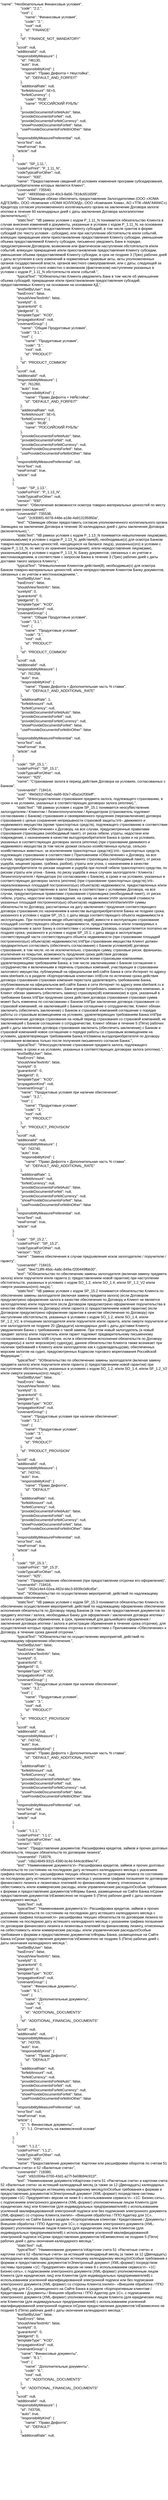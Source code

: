 <mxfile version="27.1.4">
  <diagram name="Страница — 1" id="WULPb32uHRo-QUS4CWuH">
    <mxGraphModel dx="1372" dy="743" grid="1" gridSize="10" guides="1" tooltips="1" connect="1" arrows="1" fold="1" page="1" pageScale="1" pageWidth="827" pageHeight="1169" math="0" shadow="0">
      <root>
        <mxCell id="0" />
        <mxCell id="1" parent="0" />
        <UserObject label="&quot;name&quot;: &quot;Необязательные Финансовые условия&quot;,&#xa;                    &quot;code&quot;: &quot;2.2.&quot;,&#xa;                    &quot;root&quot;: {&#xa;                        &quot;name&quot;: &quot;Финансовые условия&quot;,&#xa;                        &quot;code&quot;: &quot;2.&quot;,&#xa;                        &quot;root&quot;: null,&#xa;                        &quot;id&quot;: &quot;FINANCE&quot;&#xa;                    },&#xa;                    &quot;id&quot;: &quot;FINANCE_NOT_MANDATORY&quot;&#xa;                },&#xa;                &quot;scroll&quot;: null,&#xa;                &quot;additionalId&quot;: null,&#xa;                &quot;responsibilityMeasure&quot;: {&#xa;                    &quot;id&quot;: 746130,&#xa;                    &quot;auto&quot;: true,&#xa;                    &quot;responsibilityKind&quot;: {&#xa;                        &quot;name&quot;: &quot;Право Дефолта + Неустойка&quot;,&#xa;                        &quot;id&quot;: &quot;DEFAULT_AND_FORFEIT&quot;&#xa;                    },&#xa;                    &quot;additionalRate&quot;: null,&#xa;                    &quot;forfeitAmount&quot;: 5E+5,&#xa;                    &quot;forfeitCurrency&quot;: {&#xa;                        &quot;code&quot;: &quot;RUB&quot;,&#xa;                        &quot;name&quot;: &quot;РОССИЙСКИЙ РУБЛЬ&quot;&#xa;                    },&#xa;                    &quot;provideDocumentsForfeitAuto&quot;: false,&#xa;                    &quot;provideDocumentsForfeit&quot;: null,&#xa;                    &quot;provideDocumentsForfeitCurrency&quot;: null,&#xa;                    &quot;showProvideDocumentsForfeit&quot;: false,&#xa;                    &quot;useProvideDocumentsForfeitInOther&quot;: false&#xa;                },&#xa;                &quot;responsibilityMeasurePreferential&quot;: null,&#xa;                &quot;errorText&quot;: null,&#xa;                &quot;newFormat&quot;: true,&#xa;                &quot;article&quot;: null&#xa;            },&#xa;            {&#xa;                &quot;code&quot;: &quot;SP_1.11.&quot;,&#xa;                &quot;codeForPrint&quot;: &quot;P_1.11_N&quot;,&#xa;                &quot;codeTypicalForOther&quot;: null,&#xa;                &quot;version&quot;: &quot;930&quot;,&#xa;                &quot;name&quot;: &quot;Предоставление сведений об условиях изменения программ субсидирования, выгодоприобретателем которых является Клиент&quot;,&#xa;                &quot;covenantId&quot;: 735540,&#xa;                &quot;uuid&quot;: &quot;48930dab-cc24-40c3-8a56-7818c65165f9&quot;,&#xa;                &quot;text&quot;: &quot;\tЗаемщик обязан обеспечить предоставление Залогодателями (ООО «ХОМА АДГЕЗИВ», ООО «Компания «ХОМА КОЛЛОИД», ООО «Компания Хома», АО «ТПК «МАГАМАКС») Кредитору согласия уполномоченного коллегиального органа на заключение Договора залога/ипотеки в течение 60 календарных дней с даты заключения Договора залога/ипотеки (включительно).&quot;,&#xa;                &quot;staticText&quot;: &quot;\tВ рамках условия с кодом P_1.11_N понимается обязательство Клиента в случае внесения изменений в документы, указанные в условии с кодом P_1.11_N, на основании которых осуществляется предоставление Клиенту субсидий, в том числе грантов в форме субсидий (по тексту условия - субсидии), или при наступлении обстоятельств и/или событий, влекущих прекращение и/или приостановление предоставления Клиенту субсидии, уменьшение объема предоставляемой Клиенту субсидии, письменно уведомить Банк в порядке, предусмотренном Договором, возможном или фактическом наступлении обстоятельств и/или событий, влекущих прекращение и/или приостановление предоставления Клиенту субсидии, уменьшение объема предоставляемой Клиенту субсидии, в срок не позднее 3 (Трех) рабочих дней с даты вступления в силу изменений в нормативные правовые акты, акты уполномоченных органов государственной власти, органов местного самоуправления, или с даты, следующей за датой, когда Клиенту стало известно о возможном (фактическом) наступлении указанных в условии с кодом P_1.11_N обстоятельств и/или событий.&quot;,&#xa;                &quot;typicalText&quot;: &quot;\tОбязательство Клиента уведомлять Банк в том числе об уменьшении объема субсидий, прекращении и/или приостановлении предоставления субсидий, предоставляемых Клиенту на основании на основании КД.&quot;,&#xa;                &quot;textSetByUser&quot;: true,&#xa;                &quot;hasErrors&quot;: false,&#xa;                &quot;shouldViewTextInfo&quot;: false,&#xa;                &quot;suretyId&quot;: 0,&#xa;                &quot;guarantorId&quot;: 0,&#xa;                &quot;pledgerId&quot;: 0,&#xa;                &quot;templateType&quot;: &quot;KOD&quot;,&#xa;                &quot;propagationKind&quot;: null,&#xa;                &quot;covenantGroup&quot;: {&#xa;                    &quot;name&quot;: &quot;Общие Продуктовые условия&quot;,&#xa;                    &quot;code&quot;: &quot;3.1.&quot;,&#xa;                    &quot;root&quot;: {&#xa;                        &quot;name&quot;: &quot;Продуктовые условия&quot;,&#xa;                        &quot;code&quot;: &quot;3.&quot;,&#xa;                        &quot;root&quot;: null,&#xa;                        &quot;id&quot;: &quot;PRODUCT&quot;&#xa;                    },&#xa;                    &quot;id&quot;: &quot;PRODUCT_COMMON&quot;&#xa;                },&#xa;                &quot;scroll&quot;: null,&#xa;                &quot;additionalId&quot;: null,&#xa;                &quot;responsibilityMeasure&quot;: {&#xa;                    &quot;id&quot;: 761260,&#xa;                    &quot;auto&quot;: true,&#xa;                    &quot;responsibilityKind&quot;: {&#xa;                        &quot;name&quot;: &quot;Право Дефолта + НеÑстойка&quot;,&#xa;                        &quot;id&quot;: &quot;DEFAULT_AND_FORFEIT&quot;&#xa;                    },&#xa;                    &quot;additionalRate&quot;: null,&#xa;                    &quot;forfeitAmount&quot;: 5E+5,&#xa;                    &quot;forfeitCurrency&quot;: {&#xa;                        &quot;code&quot;: &quot;RUB&quot;,&#xa;                        &quot;name&quot;: &quot;РОССИЙСКИЙ РУБЛЬ&quot;&#xa;                    },&#xa;                    &quot;provideDocumentsForfeitAuto&quot;: false,&#xa;                    &quot;provideDocumentsForfeit&quot;: null,&#xa;                    &quot;provideDocumentsForfeitCurrency&quot;: null,&#xa;                    &quot;showProvideDocumentsForfeit&quot;: false,&#xa;                    &quot;useProvideDocumentsForfeitInOther&quot;: false&#xa;                },&#xa;                &quot;responsibilityMeasurePreferential&quot;: null,&#xa;                &quot;errorText&quot;: null,&#xa;                &quot;newFormat&quot;: true,&#xa;                &quot;article&quot;: null&#xa;            },&#xa;            {&#xa;                &quot;code&quot;: &quot;SP_1.13.&quot;,&#xa;                &quot;codeForPrint&quot;: &quot;P_1.13_N&quot;,&#xa;                &quot;codeTypicalForOther&quot;: null,&#xa;                &quot;version&quot;: &quot;930&quot;,&#xa;                &quot;name&quot;: &quot;Обеспечение возможности осмотра товарно-материальных ценностей по месту их хранения (нахождения)&quot;,&#xa;                &quot;covenantId&quot;: 735538,&#xa;                &quot;uuid&quot;: &quot;2c9306f1-6078-448e-a18e-4a913195950a&quot;,&#xa;                &quot;text&quot;: &quot;\tЗаемщик обязан предоставить согласие уполномоченного коллегиального органа Заемщика на заключение Договора в течение 30 календарных дней с даты заключения Договора (включительно).&quot;,&#xa;                &quot;staticText&quot;: &quot;\tВ рамках условия с кодом P_1.13_N понимается невыполнение лицом(ами), указанным(ыми) в условии с кодом P_1.13_N, действия(й), необходимые(х) для осмотра Банком товарно-материальных ценностей, находящихся на балансе лиц(а), указанных(ого) в условии с кодом P_1.13_N, по месту их хранения (нахождения), и/или нередоставление лицом(ами), указанным(ыми) в условии с кодом P_1.13_N, Банку документов, связанных с их учетом и местонахождением, в соответствии с запросом Банка в течение 3 (Трех) рабочих дней с даты доставки такого запроса Клиенту.&quot;,&#xa;                &quot;typicalText&quot;: &quot;\tНевыполнение Клиентом действия(й), необходимые(х) для осмотра Банком товарно-материальных ценностей, и/или непредоставление Клиентом Банку документов, связанных с их учетом и местонахождением.&quot;,&#xa;                &quot;textSetByUser&quot;: true,&#xa;                &quot;hasErrors&quot;: false,&#xa;                &quot;shouldViewTextInfo&quot;: false,&#xa;                &quot;suretyId&quot;: 0,&#xa;                &quot;guarantorId&quot;: 0,&#xa;                &quot;pledgerId&quot;: 0,&#xa;                &quot;templateType&quot;: &quot;KOD&quot;,&#xa;                &quot;propagationKind&quot;: null,&#xa;                &quot;covenantGroup&quot;: {&#xa;                    &quot;name&quot;: &quot;Общие Продуктовые условия&quot;,&#xa;                    &quot;code&quot;: &quot;3.1.&quot;,&#xa;                    &quot;root&quot;: {&#xa;                        &quot;name&quot;: &quot;Продуктовые условия&quot;,&#xa;                        &quot;code&quot;: &quot;3.&quot;,&#xa;                        &quot;root&quot;: null,&#xa;                        &quot;id&quot;: &quot;PRODUCT&quot;&#xa;                    },&#xa;                    &quot;id&quot;: &quot;PRODUCT_COMMON&quot;&#xa;                },&#xa;                &quot;scroll&quot;: null,&#xa;                &quot;additionalId&quot;: null,&#xa;                &quot;responsibilityMeasure&quot;: {&#xa;                    &quot;id&quot;: 761258,&#xa;                    &quot;auto&quot;: true,&#xa;                    &quot;responsibilityKind&quot;: {&#xa;                        &quot;name&quot;: &quot;Право Дефолта + Дополнительная часть % ставки&quot;,&#xa;                        &quot;id&quot;: &quot;DEFAULT_AND_ADDITIONAL_RATE&quot;&#xa;                    },&#xa;                    &quot;additionalRate&quot;: 1,&#xa;                    &quot;forfeitAmount&quot;: null,&#xa;                    &quot;forfeitCurrency&quot;: null,&#xa;                    &quot;provideDocumentsForfeitAuto&quot;: false,&#xa;                    &quot;provideDocumentsForfeit&quot;: null,&#xa;                    &quot;provideDocumentsForfeitCurrency&quot;: null,&#xa;                    &quot;showProvideDocumentsForfeit&quot;: false,&#xa;                    &quot;useProvideDocumentsForfeitInOther&quot;: false&#xa;                },&#xa;                &quot;responsibilityMeasurePreferential&quot;: null,&#xa;                &quot;errorText&quot;: null,&#xa;                &quot;newFormat&quot;: true,&#xa;                &quot;article&quot;: null&#xa;            },&#xa;            {&#xa;                &quot;code&quot;: &quot;SP_15.1.&quot;,&#xa;                &quot;codeForPrint&quot;: &quot;SP_15.1&quot;,&#xa;                &quot;codeTypicalForOther&quot;: null,&#xa;                &quot;version&quot;: &quot;925&quot;,&#xa;                &quot;name&quot;: &quot;Страхование залога в период действия Договора на условиях, согласованных с Банком&quot;,&#xa;                &quot;covenantId&quot;: 718414,&#xa;                &quot;uuid&quot;: &quot;4fe0d31f-05a0-4a95-92e7-d5a1e2f30eff&quot;,&#xa;                &quot;text&quot;: &quot;\tНеосуществление страхования предмета залога, подлежащего страхованию, в сроки и на условиях, указанных в соответствующих договорах залога (ипотеки).&quot;,&#xa;                &quot;staticText&quot;: &quot;\tВ рамках условия с кодом SP_15.1 понимается неосуÑествление залогодателем / Клиентом / Лизингополучателем / Арендатором (страхователь подлежит согласованию с Банком) страхования и своевременного продления (перезаключение) договора страхования с целью сохранения непрерывности страховой защиты:\n\t– движимого и недвижимого имущества (кроме транспортных средств), подлежащего страхованию в соответствии с Приложением «Обеспечение» к Договору, на все случаи, предусмотренные правилами страхования страховщика (необходимый пакет), от риска гибели, утраты, недостачи или повреждения, с назначением в качестве выгодоприобретателя Банка в сроки и на условиях, указанных в соответствующих договорах залога (ипотеки) (при страховании движимого и недвижимого имущества (в том числе урожая сельско-хозяйственных культур, сельско-хозяйственных животных; за исключением транспортных средств));\n\t– транспортных средств, подлежащих страхованию в соответствии с Приложением «Обеспечение» к Договору, на все случаи, предусмотренные правилами страхования страховщика (необходимый пакет), от риска ущерба, хищения (кражи, грабежа, разбоя), утраты или угона, с назначением в качестве выгодоприобретателя по рискам хищения и ущерба при полной гибели транспортного средства, по рискам утраты или угона - Банка, по риску ущерба в иных случаях залогодателя / Клиента / Лизингополучателя / Арендатора (по согласованию с Банком), в сроки и на условиях, указанных в соответствующих договорах залога (ипотеки) (при страховании транспортных средств);\n\t– нереализованных площадей построенного(ых) объекта(ов) недвижимости, предоставленных и/или планируемых к предоставлению в залог Банку в соответствии с условиями Договора, на все случаи, предусмотренные правилами страхования страховщика (необходимый пакет), от риска гибели, утраты, недостачи или повреждения, на сумму не менее:\n\t\t• залоговой стоимости указанных площадей построенного(ых) объекта(ов) недвижимости\n\t\tили\n\t\t• суммы обязательств по Договору, рассчитанных на дату заключения / продления соответствующего договора страхования,\nс назначением в качестве выгодоприобретателя Банка не позднее срока, указанного в условии с кодом SP_15.1, с даты ввода соответствующего объекта недвижимости в эксплуатацию. При поэтапном вводе объекта(ов) недвÐ¸жимости в эксплуатацию страхование площадей соответствующего объекта недвижимости, предоставленных и/или планируемых к предоставлению в залог Банку в соответствии с условиями Договора, осуществляется поэтапно не позднее срока, указанного в условии с кодом SP_15.1, с даты ввода в эксплуатацию соответствующей части соответствующего объекта недвижимости (при страховании площадей построенного(ых) объекта(ов) недвижимости).\n\tПри страховании имущества Клиент должен предварительно согласовать (обеспечить согласование) с Банком условия(ий) договора страхования, в том числе, но не исключительно, страховую сумму, страховые риски, франшизы, исключения из покрытия, возможность продления срока действия договора страхования.\n\tСтрахование может осуществляться всеми страховыми компаниями, удовлетворяющими требованиям Банка, в том числе заключившими с Банком соглашение о сотрудничестве и включенными в перечень страховых компаний, участвующих в страховании залогового имущества, публикуемый на официальном веб-сайте Банка в сети Интернет по адресу www.sberbank.ru в разделе «Корпоративным клиентам».\n\tЕсли по истечении срока действия договора страхования страховая компания перестала удовлетворять требованиям Банка, опубликованным на официальном веб-сайте Банка в сети Интернет по адресу www.sberbank.ru в разделе «Корпоративным клиентам», Банк вправе потребовать заменить страховую компанию, а Клиент обязан заменить (обеспечить замену) страховую(ой) компанию(ии) в срок, указанный в требовании Банка.\n\tПри продлении срока действия договора страхования страховая сумма может быть изменена по согласованию с Банком.\n\tПри заключении договора страхования со страховой компанией, не заключившей с Банком соглашение о сотрудничестве, Клиент обязан заключить (обеспечить заключение) с Банком и страховой компанией соглашение о порядке работы со страховым возмещением на условиях, удовлетворяющих требованиям Банка.\n\tПри перезаключении договора страхования на новый период страхования со страховой компанией, не заключившей с Банком соглашение о сотрудничестве, Клиент обязан в течение 5 (Пяти) рабочих дней с даты заключения договора страхования заключить (обеспечить заключение) с Банком и страховой компанией новое соглашение о порядке работы со страховым возмещением на условиях, удовлетворяющих требованиям Банка.\n\tЗамена выгодоприобретателя по договору страхования возможна только после получения письменного согласия Банка.&quot;,&#xa;                &quot;typicalText&quot;: &quot;\tНеосуществление страхования предмета залога, подлежащего страхованию, в сроки и на условиях, указанных в соответствующих договорах залога (ипотеки).&quot;,&#xa;                &quot;textSetByUser&quot;: false,&#xa;                &quot;hasErrors&quot;: false,&#xa;                &quot;shouldViewTextInfo&quot;: false,&#xa;                &quot;suretyId&quot;: 0,&#xa;                &quot;guarantorId&quot;: 0,&#xa;                &quot;pledgerId&quot;: 0,&#xa;                &quot;templateType&quot;: &quot;KOD&quot;,&#xa;                &quot;propagationKind&quot;: null,&#xa;                &quot;covenantGroup&quot;: {&#xa;                    &quot;name&quot;: &quot;Продуктовые условия при наличии обеспечения&quot;,&#xa;                    &quot;code&quot;: &quot;3.2.&quot;,&#xa;                    &quot;root&quot;: {&#xa;                        &quot;name&quot;: &quot;Продуктовые условия&quot;,&#xa;                        &quot;code&quot;: &quot;3.&quot;,&#xa;                        &quot;root&quot;: null,&#xa;                        &quot;id&quot;: &quot;PRODUCT&quot;&#xa;                    },&#xa;                    &quot;id&quot;: &quot;PRODUCT_PROVISION&quot;&#xa;                },&#xa;                &quot;scroll&quot;: null,&#xa;                &quot;additionalId&quot;: null,&#xa;                &quot;responsibilityMeasure&quot;: {&#xa;                    &quot;id&quot;: 743740,&#xa;                    &quot;auto&quot;: true,&#xa;                    &quot;responsibilityKind&quot;: {&#xa;                        &quot;name&quot;: &quot;Право Дефолта + Дополнительная часть % ставки&quot;,&#xa;                        &quot;id&quot;: &quot;DEFAULT_AND_ADDITIONAL_RATE&quot;&#xa;                    },&#xa;                    &quot;additionalRate&quot;: 1,&#xa;                    &quot;forfeitAmount&quot;: null,&#xa;                    &quot;forfeitCurrency&quot;: null,&#xa;                    &quot;provideDocumentsForfeitAuto&quot;: false,&#xa;                    &quot;provideDocumentsForfeit&quot;: null,&#xa;                    &quot;provideDocumentsForfeitCurrency&quot;: null,&#xa;                    &quot;showProvideDocumentsForfeit&quot;: false,&#xa;                    &quot;useProvideDocumentsForfeitInOther&quot;: false&#xa;                },&#xa;                &quot;responsibilityMeasurePreferential&quot;: null,&#xa;                &quot;errorText&quot;: null,&#xa;                &quot;newFormat&quot;: true,&#xa;                &quot;article&quot;: null&#xa;            },&#xa;            {&#xa;                &quot;code&quot;: &quot;SP_15.2.&quot;,&#xa;                &quot;codeForPrint&quot;: &quot;SP_15.2&quot;,&#xa;                &quot;codeTypicalForOther&quot;: null,&#xa;                &quot;version&quot;: &quot;915&quot;,&#xa;                &quot;name&quot;: &quot;Замена обеспечения в случае предъявления исков залогодателю / поручителю / гаранту&quot;,&#xa;                &quot;covenantId&quot;: 718415,&#xa;                &quot;uuid&quot;: &quot;9ee713f9-46dc-4a8c-849a-f200449fbb30&quot;,&#xa;                &quot;text&quot;: &quot;\tОбязательство по обеспечению замены залогодателя (включая замену предмета залога) и/или поручителя и/или гаранта (с предоставлением новой гарантии) при наступлении обстоятельств, указанных в условиях с кодом SO_1.2, и/или SO_1.4, и/или SF_1.2_V2 и/или смерти указанных(ого) лиц(а).&quot;,&#xa;                &quot;staticText&quot;: &quot;\tВ рамках условия с кодом SP_15.2 понимается обязательство Клиента по обеспечению замены залогодателя (включая замену предмета залога) (если Договором предусмотрено оформление залога в качестве обеспечения по Договору и Клиент не является залогодателем) и/или поручителя (если Договором предусмотрено оформление поручительства в качестве обеспечения по Договору) и/или гаранта (с предоставлением новой гарантии) (если Договором предусмотрено оформление гарантии в качестве обеспечения по Договору) при наступлении обстоятельств, указанных в условиях с кодом SO_1.2, и/или SO_1.4, и/или SF_1.2_V2, в отношении залогодателя и/или поручителя и/или гаранта, и/или смерти поручителя и/или залогодателя не позднее 20 (Двадцати) календарных дней с даты доставки Клиенту уведомления Банка с требованием о такой замене. При этом новый залогодатель (и новый предмет залога) и/или поручитель и/или гарант подлежит предварительному письменному согласованию с Банком.\n\tВ случае, если в обеспечение исполнения обязательств по Договору передано(ы) в залог морское(ие) судно(да), данное обязательство Клиента также возникает при наличии требований к Клиенту и/или залогодателю как к судовладельцу(ам), обеспеченных морским залогом на судно, предусмотренных Кодексом торгового мореплавания Российской Федерации.&quot;,&#xa;                &quot;typicalText&quot;: &quot;\tОбязательство по обеспечению замены залогодателя (включая замену предмета залога) и/или поручителя и/или гаранта (с предоставлением новой гарантии) при наступлении обстоятельств, указанных в условиях с кодом SO_1.2, и/или SO_1.4, и/или SF_1.2_V2 и/или смерти указанных(ого) лиц(а).&quot;,&#xa;                &quot;textSetByUser&quot;: false,&#xa;                &quot;hasErrors&quot;: false,&#xa;                &quot;shouldViewTextInfo&quot;: false,&#xa;                &quot;suretyId&quot;: 0,&#xa;                &quot;guarantorId&quot;: 0,&#xa;                &quot;pledgerId&quot;: 0,&#xa;                &quot;templateType&quot;: &quot;KOD&quot;,&#xa;                &quot;propagationKind&quot;: null,&#xa;                &quot;covenantGroup&quot;: {&#xa;                    &quot;name&quot;: &quot;Продуктовые условия при наличии обеспечения&quot;,&#xa;                    &quot;code&quot;: &quot;3.2.&quot;,&#xa;                    &quot;root&quot;: {&#xa;                        &quot;name&quot;: &quot;Продуктовые условия&quot;,&#xa;                        &quot;code&quot;: &quot;3.&quot;,&#xa;                        &quot;root&quot;: null,&#xa;                        &quot;id&quot;: &quot;PRODUCT&quot;&#xa;                    },&#xa;                    &quot;id&quot;: &quot;PRODUCT_PROVISION&quot;&#xa;                },&#xa;                &quot;scroll&quot;: null,&#xa;                &quot;additionalId&quot;: null,&#xa;                &quot;responsibilityMeasure&quot;: {&#xa;                    &quot;id&quot;: 743741,&#xa;                    &quot;auto&quot;: true,&#xa;                    &quot;responsibilityKind&quot;: {&#xa;                        &quot;name&quot;: &quot;Право Дефолта&quot;,&#xa;                        &quot;id&quot;: &quot;DEFAULT&quot;&#xa;                    },&#xa;                    &quot;additionalRate&quot;: null,&#xa;                    &quot;forfeitAmount&quot;: null,&#xa;                    &quot;forfeitCurrency&quot;: null,&#xa;                    &quot;provideDocumentsForfeitAuto&quot;: false,&#xa;                    &quot;provideDocumentsForfeit&quot;: null,&#xa;                    &quot;provideDocumentsForfeitCurrency&quot;: null,&#xa;                    &quot;showProvideDocumentsForfeit&quot;: false,&#xa;                    &quot;useProvideDocumentsForfeitInOther&quot;: false&#xa;                },&#xa;                &quot;responsibilityMeasurePreferential&quot;: null,&#xa;                &quot;errorText&quot;: null,&#xa;                &quot;newFormat&quot;: true,&#xa;                &quot;article&quot;: null&#xa;            },&#xa;            {&#xa;                &quot;code&quot;: &quot;SP_15.3.&quot;,&#xa;                &quot;codeForPrint&quot;: &quot;SP_15.3&quot;,&#xa;                &quot;codeTypicalForOther&quot;: null,&#xa;                &quot;version&quot;: &quot;925&quot;,&#xa;                &quot;name&quot;: &quot;Предоставление обеспечения (при предоставлении отсрочки его оформления)&quot;,&#xa;                &quot;covenantId&quot;: 718416,&#xa;                &quot;uuid&quot;: &quot;352e14e4-02ea-482d-bbc3-6939c0dfcd5e&quot;,&#xa;                &quot;text&quot;: &quot;\tОбязательство по осуществлению мероприятий, действий по надлежащему оформлению обеспечения.&quot;,&#xa;                &quot;staticText&quot;: &quot;\tВ рамках условия с кодом SP_15.3 понимается обязательство Клиента по обеспечению осуществления мероприятий, действий по надлежащему оформлению обеспечения исполнения обязательств по Договору перед Банком (в том числе предоставления документов по предмету ипотеки / залога, необходимых Банку для оформления / заключения договора ипотеки / залога и регистрации обременения, в срок, приемлемый для дальнейшего оформления / заключения договора ипотеки / залога и регистрации обременения в течение срока отсрочки), для осуществления которых предоставлена отсрочка в соответствии с Приложением «Обеспечение» к Договору, в течение срока данной отсрочки.&quot;,&#xa;                &quot;typicalText&quot;: &quot;\tОбязательство по осуществлению мероприятий, действий по надлежащему оформлению обеспечения.&quot;,&#xa;                &quot;textSetByUser&quot;: false,&#xa;                &quot;hasErrors&quot;: false,&#xa;                &quot;shouldViewTextInfo&quot;: false,&#xa;                &quot;suretyId&quot;: 0,&#xa;                &quot;guarantorId&quot;: 0,&#xa;                &quot;pledgerId&quot;: 0,&#xa;                &quot;templateType&quot;: &quot;KOD&quot;,&#xa;                &quot;propagationKind&quot;: null,&#xa;                &quot;covenantGroup&quot;: {&#xa;                    &quot;name&quot;: &quot;Продуктовые условия при наличии обеспечения&quot;,&#xa;                    &quot;code&quot;: &quot;3.2.&quot;,&#xa;                    &quot;root&quot;: {&#xa;                        &quot;name&quot;: &quot;Продуктовые условия&quot;,&#xa;                        &quot;code&quot;: &quot;3.&quot;,&#xa;                        &quot;root&quot;: null,&#xa;                        &quot;id&quot;: &quot;PRODUCT&quot;&#xa;                    },&#xa;                    &quot;id&quot;: &quot;PRODUCT_PROVISION&quot;&#xa;                },&#xa;                &quot;scroll&quot;: null,&#xa;                &quot;additionalId&quot;: null,&#xa;                &quot;responsibilityMeasure&quot;: {&#xa;                    &quot;id&quot;: 743742,&#xa;                    &quot;auto&quot;: true,&#xa;                    &quot;responsibilityKind&quot;: {&#xa;                        &quot;name&quot;: &quot;Право Дефолта + Дополнительная часть % ставки&quot;,&#xa;                        &quot;id&quot;: &quot;DEFAULT_AND_ADDITIONAL_RATE&quot;&#xa;                    },&#xa;                    &quot;additionalRate&quot;: 1,&#xa;                    &quot;forfeitAmount&quot;: null,&#xa;                    &quot;forfeitCurrency&quot;: null,&#xa;                    &quot;provideDocumentsForfeitAuto&quot;: false,&#xa;                    &quot;provideDocumentsForfeit&quot;: null,&#xa;                    &quot;provideDocumentsForfeitCurrency&quot;: null,&#xa;                    &quot;showProvideDocumentsForfeit&quot;: false,&#xa;                    &quot;useProvideDocumentsForfeitInOther&quot;: false&#xa;                },&#xa;                &quot;responsibilityMeasurePreferential&quot;: null,&#xa;                &quot;errorText&quot;: null,&#xa;                &quot;newFormat&quot;: true,&#xa;                &quot;article&quot;: null&#xa;            },&#xa;            {&#xa;                &quot;code&quot;: &quot;I.1.1.&quot;,&#xa;                &quot;codeForPrint&quot;: &quot;I.1.1&quot;,&#xa;                &quot;codeTypicalForOther&quot;: null,&#xa;                &quot;version&quot;: &quot;910&quot;,&#xa;                &quot;name&quot;: &quot;Предоставление документов: Расшифровка кредитов, займов и прочих долговых обязательств, текущих обязательств по договорам лизинга&quot;,&#xa;                &quot;covenantId&quot;: 718379,&#xa;                &quot;uuid&quot;: &quot;c8a14849-9315-4390-bc4d-544cdc89ee74&quot;,&#xa;                &quot;text&quot;: &quot;Наименование документа:\n– Расшифровка кредитов, займов и прочих долговых обязательств по состоянию на последнюю дату истекшего календарного месяца с указанием графика погашения;\n– расшифровка текущих обязательств по договорам лизинга по состоянию на последнюю дату истекшего календарного месяца с указанием графика погашения по договорам финансового лизинга и лизинговых платежей по финансовому лизингу, отнесенных на себестоимость и/или коммерческие расходы, и/или управленческие расходы\nОсобые требования к формам и предоставлению документов:\nФормы Банка, размещенные на Сайте Банка.\nСроки предоставления документов:\nЕжемесячно не позднее 5 (Пяти) рабочих дней с даты окончания календарного месяца.&quot;,&#xa;                &quot;staticText&quot;: null,&#xa;                &quot;typicalText&quot;: &quot;Наименование документа:\n– Расшифровка кредитов, займов и прочих долговых обязательств по состоянию на последнюю дату истекшего календарного месяца с указанием графика погашения;\n– расшифровка текущих обязательств по договорам лизинга по состоянию на последнюю дату истекшего календарного месяца с указанием графика погашения по договорам финансового лизинга и лизинговых платежей по финансовому лизингу, отнесенных на себестоимость и/или коммерческие расходы, и/или управленческие расходы\nОсобые требования к формам и предоставлению документов:\nФормы Банка, размещенные на Сайте Банка.\nСроки предоставления документов:\nЕжемесячно не позднее 5 (Пяти) рабочих дней с даты окончания календарного месяца.&quot;,&#xa;                &quot;textSetByUser&quot;: false,&#xa;                &quot;hasErrors&quot;: false,&#xa;                &quot;shouldViewTextInfo&quot;: false,&#xa;                &quot;suretyId&quot;: 0,&#xa;                &quot;guarantorId&quot;: 0,&#xa;                &quot;pledgerId&quot;: 0,&#xa;                &quot;templateType&quot;: &quot;KOD&quot;,&#xa;                &quot;propagationKind&quot;: null,&#xa;                &quot;covenantGroup&quot;: {&#xa;                    &quot;name&quot;: &quot;Финансовые документы&quot;,&#xa;                    &quot;code&quot;: &quot;6.1.&quot;,&#xa;                    &quot;root&quot;: {&#xa;                        &quot;name&quot;: &quot;Дополнительные документы&quot;,&#xa;                        &quot;code&quot;: &quot;6.&quot;,&#xa;                        &quot;root&quot;: null,&#xa;                        &quot;id&quot;: &quot;ADDITIONAL_DOCUMENTS&quot;&#xa;                    },&#xa;                    &quot;id&quot;: &quot;ADDITIONAL_FINANCIAL_DOCUMENTS&quot;&#xa;                },&#xa;                &quot;scroll&quot;: null,&#xa;                &quot;additionalId&quot;: null,&#xa;                &quot;responsibilityMeasure&quot;: {&#xa;                    &quot;id&quot;: 743705,&#xa;                    &quot;auto&quot;: true,&#xa;                    &quot;responsibilityKind&quot;: {&#xa;                        &quot;name&quot;: &quot;Право Дефолта&quot;,&#xa;                        &quot;id&quot;: &quot;DEFAULT&quot;&#xa;                    },&#xa;                    &quot;additionalRate&quot;: null,&#xa;                    &quot;forfeitAmount&quot;: null,&#xa;                    &quot;forfeitCurrency&quot;: null,&#xa;                    &quot;provideDocumentsForfeitAuto&quot;: false,&#xa;                    &quot;provideDocumentsForfeit&quot;: null,&#xa;                    &quot;provideDocumentsForfeitCurrency&quot;: null,&#xa;                    &quot;showProvideDocumentsForfeit&quot;: false,&#xa;                    &quot;useProvideDocumentsForfeitInOther&quot;: false&#xa;                },&#xa;                &quot;responsibilityMeasurePreferential&quot;: null,&#xa;                &quot;errorText&quot;: null,&#xa;                &quot;newFormat&quot;: true,&#xa;                &quot;article&quot;: {&#xa;                    &quot;1&quot;: &quot;I. Финансовые документы&quot;,&#xa;                    &quot;2&quot;: &quot;I.1. Отчетность на ежемесячной основе&quot;&#xa;                }&#xa;            },&#xa;            {&#xa;                &quot;code&quot;: &quot;I.1.2.&quot;,&#xa;                &quot;codeForPrint&quot;: &quot;I.1.2&quot;,&#xa;                &quot;codeTypicalForOther&quot;: null,&#xa;                &quot;version&quot;: &quot;935&quot;,&#xa;                &quot;name&quot;: &quot;Предоставление документов: Карточки или расшифровки оборотов по счетам 51 «Расчетные счета» и 52 «Валютные счета»&quot;,&#xa;                &quot;covenantId&quot;: 718380,&#xa;                &quot;uuid&quot;: &quot;e92c004a-0700-43d1-a27f-5e08b94c911f&quot;,&#xa;                &quot;text&quot;: &quot;Наименование документа:\nКарточки счета 51 «Расчетные счета» и карточки счета 52 «Валютные счета» за истекший календарный месяц (а также за 12 (Двенадцать) календарных месяцев, предшествующих истекшему календарному месяцу)\nОсобые требования к формам и предоставлению документов:\nЭлектронный документ (XML-формат) посредством системы программ «1С: Предприятие» версии не ниже 8 с использованием сервиса:\n– «1С: Бизнес-сеть», с подписанием электронного документа (XML-формат) уполномоченным лицом Клиента (для юридических лиц) или Клиентом (для индивидуальных предпринимателей) с использованием усиленной квалифицированной электронной подписи или без подписания электронного документа (XML-формат) со стороны Клиента,\nили\n– «Внешняя обработка / ППО Адаптер для 1С», размещенного на Сайте Банка в разделе «Корпоративным клиентам / Кредитование / Документы / Внешняя обработка / ППО Адаптер для 1С», с подписанием электронного документа (XML-формат) уполномоченным лицом Клиента (для юридических лиц) или Клиентом (для индивидуальных предпринимателей) с использованием усиленной квалифицированной электронной подписи.\nСроки предоставления документов:\nЕжемесячно не позднее 5 (Пяти) рабочих дней с даты окончания календарного месяца.&quot;,&#xa;                &quot;staticText&quot;: null,&#xa;                &quot;typicalText&quot;: &quot;Наименование документа:\nКарточки счета 51 «Расчетные счета» и карточки счета 52 «Валютные счета» за истекший календарный месяц (а также за 12 (Двенадцать) календарных месяцев, предшествующих истекшему календарному месяцу)\nОсобые требования к формам и предоставлению документов:\nЭлектронный документ (XML-формат) посредством системы программ «1С: Предприятие» версии не ниже 8 с использованием сервиса:\n– «1С: Бизнес-сеть», с подписанием электронного документа (XML-формат) уполномоченным лицом Клиента (для юридических лиц) или Клиентом (для индивидуальных предпринимателей) с использованием усиленной квалифицированной электронной подписи или без подписания электронного документа (XML-формат) со стороны Клиента,\nили\n– «Внешняя обработка / ППО АдаÐ¿тер для 1С», размещенного на Сайте Банка в разделе «Корпоративным клиентам / Кредитование / Документы / Внешняя обработка / ППО Адаптер для 1С», с подписанием электронного документа (XML-формат) уполномоченным лицом Клиента (для юридических лиц) или Клиентом (для индивидуальных предпринимателей) с использованием усиленной квалифицированной электронной подписи.\nСроки предоставления документов:\nЕжемесячно не позднее 5 (Пяти) рабочих дней с даты окончания календарного месяца.&quot;,&#xa;                &quot;textSetByUser&quot;: false,&#xa;                &quot;hasErrors&quot;: false,&#xa;                &quot;shouldViewTextInfo&quot;: false,&#xa;                &quot;suretyId&quot;: 0,&#xa;                &quot;guarantorId&quot;: 0,&#xa;                &quot;pledgerId&quot;: 0,&#xa;                &quot;templateType&quot;: &quot;KOD&quot;,&#xa;                &quot;propagationKind&quot;: null,&#xa;                &quot;covenantGroup&quot;: {&#xa;                    &quot;name&quot;: &quot;Финансовые документы&quot;,&#xa;                    &quot;code&quot;: &quot;6.1.&quot;,&#xa;                    &quot;root&quot;: {&#xa;                        &quot;name&quot;: &quot;Дополнительные документы&quot;,&#xa;                        &quot;code&quot;: &quot;6.&quot;,&#xa;                        &quot;root&quot;: null,&#xa;                        &quot;id&quot;: &quot;ADDITIONAL_DOCUMENTS&quot;&#xa;                    },&#xa;                    &quot;id&quot;: &quot;ADDITIONAL_FINANCIAL_DOCUMENTS&quot;&#xa;                },&#xa;                &quot;scroll&quot;: null,&#xa;                &quot;additionalId&quot;: null,&#xa;                &quot;responsibilityMeasure&quot;: {&#xa;                    &quot;id&quot;: 743706,&#xa;                    &quot;auto&quot;: true,&#xa;                    &quot;responsibilityKind&quot;: {&#xa;                        &quot;name&quot;: &quot;Право Дефолта&quot;,&#xa;                        &quot;id&quot;: &quot;DEFAULT&quot;&#xa;                    },&#xa;                    &quot;additionalRate&quot;: null," link="&quot;name&quot;: &quot;Необязательные Финансовые условия&quot;,&#xa;                    &quot;code&quot;: &quot;2.2.&quot;,&#xa;                    &quot;root&quot;: {&#xa;                        &quot;name&quot;: &quot;Финансовые условия&quot;,&#xa;                        &quot;code&quot;: &quot;2.&quot;,&#xa;                        &quot;root&quot;: null,&#xa;                        &quot;id&quot;: &quot;FINANCE&quot;&#xa;                    },&#xa;                    &quot;id&quot;: &quot;FINANCE_NOT_MANDATORY&quot;&#xa;                },&#xa;                &quot;scroll&quot;: null,&#xa;                &quot;additionalId&quot;: null,&#xa;                &quot;responsibilityMeasure&quot;: {&#xa;                    &quot;id&quot;: 746130,&#xa;                    &quot;auto&quot;: true,&#xa;                    &quot;responsibilityKind&quot;: {&#xa;                        &quot;name&quot;: &quot;Право Дефолта + Неустойка&quot;,&#xa;                        &quot;id&quot;: &quot;DEFAULT_AND_FORFEIT&quot;&#xa;                    },&#xa;                    &quot;additionalRate&quot;: null,&#xa;                    &quot;forfeitAmount&quot;: 5E+5,&#xa;                    &quot;forfeitCurrency&quot;: {&#xa;                        &quot;code&quot;: &quot;RUB&quot;,&#xa;                        &quot;name&quot;: &quot;РОССИЙСКИЙ РУБЛЬ&quot;&#xa;                    },&#xa;                    &quot;provideDocumentsForfeitAuto&quot;: false,&#xa;                    &quot;provideDocumentsForfeit&quot;: null,&#xa;                    &quot;provideDocumentsForfeitCurrency&quot;: null,&#xa;                    &quot;showProvideDocumentsForfeit&quot;: false,&#xa;                    &quot;useProvideDocumentsForfeitInOther&quot;: false&#xa;                },&#xa;                &quot;responsibilityMeasurePreferential&quot;: null,&#xa;                &quot;errorText&quot;: null,&#xa;                &quot;newFormat&quot;: true,&#xa;                &quot;article&quot;: null&#xa;            },&#xa;            {&#xa;                &quot;code&quot;: &quot;SP_1.11.&quot;,&#xa;                &quot;codeForPrint&quot;: &quot;P_1.11_N&quot;,&#xa;                &quot;codeTypicalForOther&quot;: null,&#xa;                &quot;version&quot;: &quot;930&quot;,&#xa;                &quot;name&quot;: &quot;Предоставление сведений об условиях изменения программ субсидирования, выгодоприобретателем которых является Клиент&quot;,&#xa;                &quot;covenantId&quot;: 735540,&#xa;                &quot;uuid&quot;: &quot;48930dab-cc24-40c3-8a56-7818c65165f9&quot;,&#xa;                &quot;text&quot;: &quot;\tЗаемщик обязан обеспечить предоставление Залогодателями (ООО «ХОМА АДГЕЗИВ», ООО «Компания «ХОМА КОЛЛОИД», ООО «Компания Хома», АО «ТПК «МАГАМАКС») Кредитору согласия уполномоченного коллегиального органа на заключение Договора залога/ипотеки в течение 60 календарных дней с даты заключения Договора залога/ипотеки (включительно).&quot;,&#xa;                &quot;staticText&quot;: &quot;\tВ рамках условия с кодом P_1.11_N понимается обязательство Клиента в случае внесения изменений в документы, указанные в условии с кодом P_1.11_N, на основании которых осуществляется предоставление Клиенту субсидий, в том числе грантов в форме субсидий (по тексту условия - субсидии), или при наступлении обстоятельств и/или событий, влекущих прекращение и/или приостановление предоставления Клиенту субсидии, уменьшение объема предоставляемой Клиенту субсидии, письменно уведомить Банк в порядке, предусмотренном Договором, возможном или фактическом наступлении обстоятельств и/или событий, влекущих прекращение и/или приостановление предоставления Клиенту субсидии, уменьшение объема предоставляемой Клиенту субсидии, в срок не позднее 3 (Трех) рабочих дней с даты вступления в силу изменений в нормативные правовые акты, акты уполномоченных органов государственной власти, органов местного самоуправления, или с даты, следующей за датой, когда Клиенту стало известно о возможном (фактическом) наступлении указанных в условии с кодом P_1.11_N обстоятельств и/или событий.&quot;,&#xa;                &quot;typicalText&quot;: &quot;\tОбязательство Клиента уведомлять Банк в том числе об уменьшении объема субсидий, прекращении и/или приостановлении предоставления субсидий, предоставляемых Клиенту на основании на основании КД.&quot;,&#xa;                &quot;textSetByUser&quot;: true,&#xa;                &quot;hasErrors&quot;: false,&#xa;                &quot;shouldViewTextInfo&quot;: false,&#xa;                &quot;suretyId&quot;: 0,&#xa;                &quot;guarantorId&quot;: 0,&#xa;                &quot;pledgerId&quot;: 0,&#xa;                &quot;templateType&quot;: &quot;KOD&quot;,&#xa;                &quot;propagationKind&quot;: null,&#xa;                &quot;covenantGroup&quot;: {&#xa;                    &quot;name&quot;: &quot;Общие Продуктовые условия&quot;,&#xa;                    &quot;code&quot;: &quot;3.1.&quot;,&#xa;                    &quot;root&quot;: {&#xa;                        &quot;name&quot;: &quot;Продуктовые условия&quot;,&#xa;                        &quot;code&quot;: &quot;3.&quot;,&#xa;                        &quot;root&quot;: null,&#xa;                        &quot;id&quot;: &quot;PRODUCT&quot;&#xa;                    },&#xa;                    &quot;id&quot;: &quot;PRODUCT_COMMON&quot;&#xa;                },&#xa;                &quot;scroll&quot;: null,&#xa;                &quot;additionalId&quot;: null,&#xa;                &quot;responsibilityMeasure&quot;: {&#xa;                    &quot;id&quot;: 761260,&#xa;                    &quot;auto&quot;: true,&#xa;                    &quot;responsibilityKind&quot;: {&#xa;                        &quot;name&quot;: &quot;Право Дефолта + НеÑстойка&quot;,&#xa;                        &quot;id&quot;: &quot;DEFAULT_AND_FORFEIT&quot;&#xa;                    },&#xa;                    &quot;additionalRate&quot;: null,&#xa;                    &quot;forfeitAmount&quot;: 5E+5,&#xa;                    &quot;forfeitCurrency&quot;: {&#xa;                        &quot;code&quot;: &quot;RUB&quot;,&#xa;                        &quot;name&quot;: &quot;РОССИЙСКИЙ РУБЛЬ&quot;&#xa;                    },&#xa;                    &quot;provideDocumentsForfeitAuto&quot;: false,&#xa;                    &quot;provideDocumentsForfeit&quot;: null,&#xa;                    &quot;provideDocumentsForfeitCurrency&quot;: null,&#xa;                    &quot;showProvideDocumentsForfeit&quot;: false,&#xa;                    &quot;useProvideDocumentsForfeitInOther&quot;: false&#xa;                },&#xa;                &quot;responsibilityMeasurePreferential&quot;: null,&#xa;                &quot;errorText&quot;: null,&#xa;                &quot;newFormat&quot;: true,&#xa;                &quot;article&quot;: null&#xa;            },&#xa;            {&#xa;                &quot;code&quot;: &quot;SP_1.13.&quot;,&#xa;                &quot;codeForPrint&quot;: &quot;P_1.13_N&quot;,&#xa;                &quot;codeTypicalForOther&quot;: null,&#xa;                &quot;version&quot;: &quot;930&quot;,&#xa;                &quot;name&quot;: &quot;Обеспечение возможности осмотра товарно-материальных ценностей по месту их хранения (нахождения)&quot;,&#xa;                &quot;covenantId&quot;: 735538,&#xa;                &quot;uuid&quot;: &quot;2c9306f1-6078-448e-a18e-4a913195950a&quot;,&#xa;                &quot;text&quot;: &quot;\tЗаемщик обязан предоставить согласие уполномоченного коллегиального органа Заемщика на заключение Договора в течение 30 календарных дней с даты заключения Договора (включительно).&quot;,&#xa;                &quot;staticText&quot;: &quot;\tВ рамках условия с кодом P_1.13_N понимается невыполнение лицом(ами), указанным(ыми) в условии с кодом P_1.13_N, действия(й), необходимые(х) для осмотра Банком товарно-материальных ценностей, находящихся на балансе лиц(а), указанных(ого) в условии с кодом P_1.13_N, по месту их хранения (нахождения), и/или нередоставление лицом(ами), указанным(ыми) в условии с кодом P_1.13_N, Банку документов, связанных с их учетом и местонахождением, в соответствии с запросом Банка в течение 3 (Трех) рабочих дней с даты доставки такого запроса Клиенту.&quot;,&#xa;                &quot;typicalText&quot;: &quot;\tНевыполнение Клиентом действия(й), необходимые(х) для осмотра Банком товарно-материальных ценностей, и/или непредоставление Клиентом Банку документов, связанных с их учетом и местонахождением.&quot;,&#xa;                &quot;textSetByUser&quot;: true,&#xa;                &quot;hasErrors&quot;: false,&#xa;                &quot;shouldViewTextInfo&quot;: false,&#xa;                &quot;suretyId&quot;: 0,&#xa;                &quot;guarantorId&quot;: 0,&#xa;                &quot;pledgerId&quot;: 0,&#xa;                &quot;templateType&quot;: &quot;KOD&quot;,&#xa;                &quot;propagationKind&quot;: null,&#xa;                &quot;covenantGroup&quot;: {&#xa;                    &quot;name&quot;: &quot;Общие Продуктовые условия&quot;,&#xa;                    &quot;code&quot;: &quot;3.1.&quot;,&#xa;                    &quot;root&quot;: {&#xa;                        &quot;name&quot;: &quot;Продуктовые условия&quot;,&#xa;                        &quot;code&quot;: &quot;3.&quot;,&#xa;                        &quot;root&quot;: null,&#xa;                        &quot;id&quot;: &quot;PRODUCT&quot;&#xa;                    },&#xa;                    &quot;id&quot;: &quot;PRODUCT_COMMON&quot;&#xa;                },&#xa;                &quot;scroll&quot;: null,&#xa;                &quot;additionalId&quot;: null,&#xa;                &quot;responsibilityMeasure&quot;: {&#xa;                    &quot;id&quot;: 761258,&#xa;                    &quot;auto&quot;: true,&#xa;                    &quot;responsibilityKind&quot;: {&#xa;                        &quot;name&quot;: &quot;Право Дефолта + Дополнительная часть % ставки&quot;,&#xa;                        &quot;id&quot;: &quot;DEFAULT_AND_ADDITIONAL_RATE&quot;&#xa;                    },&#xa;                    &quot;additionalRate&quot;: 1,&#xa;                    &quot;forfeitAmount&quot;: null,&#xa;                    &quot;forfeitCurrency&quot;: null,&#xa;                    &quot;provideDocumentsForfeitAuto&quot;: false,&#xa;                    &quot;provideDocumentsForfeit&quot;: null,&#xa;                    &quot;provideDocumentsForfeitCurrency&quot;: null,&#xa;                    &quot;showProvideDocumentsForfeit&quot;: false,&#xa;                    &quot;useProvideDocumentsForfeitInOther&quot;: false&#xa;                },&#xa;                &quot;responsibilityMeasurePreferential&quot;: null,&#xa;                &quot;errorText&quot;: null,&#xa;                &quot;newFormat&quot;: true,&#xa;                &quot;article&quot;: null&#xa;            },&#xa;            {&#xa;                &quot;code&quot;: &quot;SP_15.1.&quot;,&#xa;                &quot;codeForPrint&quot;: &quot;SP_15.1&quot;,&#xa;                &quot;codeTypicalForOther&quot;: null,&#xa;                &quot;version&quot;: &quot;925&quot;,&#xa;                &quot;name&quot;: &quot;Страхование залога в период действия Договора на условиях, согласованных с Банком&quot;,&#xa;                &quot;covenantId&quot;: 718414,&#xa;                &quot;uuid&quot;: &quot;4fe0d31f-05a0-4a95-92e7-d5a1e2f30eff&quot;,&#xa;                &quot;text&quot;: &quot;\tНеосуществление страхования предмета залога, подлежащего страхованию, в сроки и на условиях, указанных в соответствующих договорах залога (ипотеки).&quot;,&#xa;                &quot;staticText&quot;: &quot;\tВ рамках условия с кодом SP_15.1 понимается неосуÑествление залогодателем / Клиентом / Лизингополучателем / Арендатором (страхователь подлежит согласованию с Банком) страхования и своевременного продления (перезаключение) договора страхования с целью сохранения непрерывности страховой защиты:\n\t– движимого и недвижимого имущества (кроме транспортных средств), подлежащего страхованию в соответствии с Приложением «Обеспечение» к Договору, на все случаи, предусмотренные правилами страхования страховщика (необходимый пакет), от риска гибели, утраты, недостачи или повреждения, с назначением в качестве выгодоприобретателя Банка в сроки и на условиях, указанных в соответствующих договорах залога (ипотеки) (при страховании движимого и недвижимого имущества (в том числе урожая сельско-хозяйственных культур, сельско-хозяйственных животных; за исключением транспортных средств));\n\t– транспортных средств, подлежащих страхованию в соответствии с Приложением «Обеспечение» к Договору, на все случаи, предусмотренные правилами страхования страховщика (необходимый пакет), от риска ущерба, хищения (кражи, грабежа, разбоя), утраты или угона, с назначением в качестве выгодоприобретателя по рискам хищения и ущерба при полной гибели транспортного средства, по рискам утраты или угона - Банка, по риску ущерба в иных случаях залогодателя / Клиента / Лизингополучателя / Арендатора (по согласованию с Банком), в сроки и на условиях, указанных в соответствующих договорах залога (ипотеки) (при страховании транспортных средств);\n\t– нереализованных площадей построенного(ых) объекта(ов) недвижимости, предоставленных и/или планируемых к предоставлению в залог Банку в соответствии с условиями Договора, на все случаи, предусмотренные правилами страхования страховщика (необходимый пакет), от риска гибели, утраты, недостачи или повреждения, на сумму не менее:\n\t\t• залоговой стоимости указанных площадей построенного(ых) объекта(ов) недвижимости\n\t\tили\n\t\t• суммы обязательств по Договору, рассчитанных на дату заключения / продления соответствующего договора страхования,\nс назначением в качестве выгодоприобретателя Банка не позднее срока, указанного в условии с кодом SP_15.1, с даты ввода соответствующего объекта недвижимости в эксплуатацию. При поэтапном вводе объекта(ов) недвÐ¸жимости в эксплуатацию страхование площадей соответствующего объекта недвижимости, предоставленных и/или планируемых к предоставлению в залог Банку в соответствии с условиями Договора, осуществляется поэтапно не позднее срока, указанного в условии с кодом SP_15.1, с даты ввода в эксплуатацию соответствующей части соответствующего объекта недвижимости (при страховании площадей построенного(ых) объекта(ов) недвижимости).\n\tПри страховании имущества Клиент должен предварительно согласовать (обеспечить согласование) с Банком условия(ий) договора страхования, в том числе, но не исключительно, страховую сумму, страховые риски, франшизы, исключения из покрытия, возможность продления срока действия договора страхования.\n\tСтрахование может осуществляться всеми страховыми компаниями, удовлетворяющими требованиям Банка, в том числе заключившими с Банком соглашение о сотрудничестве и включенными в перечень страховых компаний, участвующих в страховании залогового имущества, публикуемый на официальном веб-сайте Банка в сети Интернет по адресу www.sberbank.ru в разделе «Корпоративным клиентам».\n\tЕсли по истечении срока действия договора страхования страховая компания перестала удовлетворять требованиям Банка, опубликованным на официальном веб-сайте Банка в сети Интернет по адресу www.sberbank.ru в разделе «Корпоративным клиентам», Банк вправе потребовать заменить страховую компанию, а Клиент обязан заменить (обеспечить замену) страховую(ой) компанию(ии) в срок, указанный в требовании Банка.\n\tПри продлении срока действия договора страхования страховая сумма может быть изменена по согласованию с Банком.\n\tПри заключении договора страхования со страховой компанией, не заключившей с Банком соглашение о сотрудничестве, Клиент обязан заключить (обеспечить заключение) с Банком и страховой компанией соглашение о порядке работы со страховым возмещением на условиях, удовлетворяющих требованиям Банка.\n\tПри перезаключении договора страхования на новый период страхования со страховой компанией, не заключившей с Банком соглашение о сотрудничестве, Клиент обязан в течение 5 (Пяти) рабочих дней с даты заключения договора страхования заключить (обеспечить заключение) с Банком и страховой компанией новое соглашение о порядке работы со страховым возмещением на условиях, удовлетворяющих требованиям Банка.\n\tЗамена выгодоприобретателя по договору страхования возможна только после получения письменного согласия Банка.&quot;,&#xa;                &quot;typicalText&quot;: &quot;\tНеосуществление страхования предмета залога, подлежащего страхованию, в сроки и на условиях, указанных в соответствующих договорах залога (ипотеки).&quot;,&#xa;                &quot;textSetByUser&quot;: false,&#xa;                &quot;hasErrors&quot;: false,&#xa;                &quot;shouldViewTextInfo&quot;: false,&#xa;                &quot;suretyId&quot;: 0,&#xa;                &quot;guarantorId&quot;: 0,&#xa;                &quot;pledgerId&quot;: 0,&#xa;                &quot;templateType&quot;: &quot;KOD&quot;,&#xa;                &quot;propagationKind&quot;: null,&#xa;                &quot;covenantGroup&quot;: {&#xa;                    &quot;name&quot;: &quot;Продуктовые условия при наличии обеспечения&quot;,&#xa;                    &quot;code&quot;: &quot;3.2.&quot;,&#xa;                    &quot;root&quot;: {&#xa;                        &quot;name&quot;: &quot;Продуктовые условия&quot;,&#xa;                        &quot;code&quot;: &quot;3.&quot;,&#xa;                        &quot;root&quot;: null,&#xa;                        &quot;id&quot;: &quot;PRODUCT&quot;&#xa;                    },&#xa;                    &quot;id&quot;: &quot;PRODUCT_PROVISION&quot;&#xa;                },&#xa;                &quot;scroll&quot;: null,&#xa;                &quot;additionalId&quot;: null,&#xa;                &quot;responsibilityMeasure&quot;: {&#xa;                    &quot;id&quot;: 743740,&#xa;                    &quot;auto&quot;: true,&#xa;                    &quot;responsibilityKind&quot;: {&#xa;                        &quot;name&quot;: &quot;Право Дефолта + Дополнительная часть % ставки&quot;,&#xa;                        &quot;id&quot;: &quot;DEFAULT_AND_ADDITIONAL_RATE&quot;&#xa;                    },&#xa;                    &quot;additionalRate&quot;: 1,&#xa;                    &quot;forfeitAmount&quot;: null,&#xa;                    &quot;forfeitCurrency&quot;: null,&#xa;                    &quot;provideDocumentsForfeitAuto&quot;: false,&#xa;                    &quot;provideDocumentsForfeit&quot;: null,&#xa;                    &quot;provideDocumentsForfeitCurrency&quot;: null,&#xa;                    &quot;showProvideDocumentsForfeit&quot;: false,&#xa;                    &quot;useProvideDocumentsForfeitInOther&quot;: false&#xa;                },&#xa;                &quot;responsibilityMeasurePreferential&quot;: null,&#xa;                &quot;errorText&quot;: null,&#xa;                &quot;newFormat&quot;: true,&#xa;                &quot;article&quot;: null&#xa;            },&#xa;            {&#xa;                &quot;code&quot;: &quot;SP_15.2.&quot;,&#xa;                &quot;codeForPrint&quot;: &quot;SP_15.2&quot;,&#xa;                &quot;codeTypicalForOther&quot;: null,&#xa;                &quot;version&quot;: &quot;915&quot;,&#xa;                &quot;name&quot;: &quot;Замена обеспечения в случае предъявления исков залогодателю / поручителю / гаранту&quot;,&#xa;                &quot;covenantId&quot;: 718415,&#xa;                &quot;uuid&quot;: &quot;9ee713f9-46dc-4a8c-849a-f200449fbb30&quot;,&#xa;                &quot;text&quot;: &quot;\tОбязательство по обеспечению замены залогодателя (включая замену предмета залога) и/или поручителя и/или гаранта (с предоставлением новой гарантии) при наступлении обстоятельств, указанных в условиях с кодом SO_1.2, и/или SO_1.4, и/или SF_1.2_V2 и/или смерти указанных(ого) лиц(а).&quot;,&#xa;                &quot;staticText&quot;: &quot;\tВ рамках условия с кодом SP_15.2 понимается обязательство Клиента по обеспечению замены залогодателя (включая замену предмета залога) (если Договором предусмотрено оформление залога в качестве обеспечения по Договору и Клиент не является залогодателем) и/или поручителя (если Договором предусмотрено оформление поручительства в качестве обеспечения по Договору) и/или гаранта (с предоставлением новой гарантии) (если Договором предусмотрено оформление гарантии в качестве обеспечения по Договору) при наступлении обстоятельств, указанных в условиях с кодом SO_1.2, и/или SO_1.4, и/или SF_1.2_V2, в отношении залогодателя и/или поручителя и/или гаранта, и/или смерти поручителя и/или залогодателя не позднее 20 (Двадцати) календарных дней с даты доставки Клиенту уведомления Банка с требованием о такой замене. При этом новый залогодатель (и новый предмет залога) и/или поручитель и/или гарант подлежит предварительному письменному согласованию с Банком.\n\tВ случае, если в обеспечение исполнения обязательств по Договору передано(ы) в залог морское(ие) судно(да), данное обязательство Клиента также возникает при наличии требований к Клиенту и/или залогодателю как к судовладельцу(ам), обеспеченных морским залогом на судно, предусмотренных Кодексом торгового мореплавания Российской Федерации.&quot;,&#xa;                &quot;typicalText&quot;: &quot;\tОбязательство по обеспечению замены залогодателя (включая замену предмета залога) и/или поручителя и/или гаранта (с предоставлением новой гарантии) при наступлении обстоятельств, указанных в условиях с кодом SO_1.2, и/или SO_1.4, и/или SF_1.2_V2 и/или смерти указанных(ого) лиц(а).&quot;,&#xa;                &quot;textSetByUser&quot;: false,&#xa;                &quot;hasErrors&quot;: false,&#xa;                &quot;shouldViewTextInfo&quot;: false,&#xa;                &quot;suretyId&quot;: 0,&#xa;                &quot;guarantorId&quot;: 0,&#xa;                &quot;pledgerId&quot;: 0,&#xa;                &quot;templateType&quot;: &quot;KOD&quot;,&#xa;                &quot;propagationKind&quot;: null,&#xa;                &quot;covenantGroup&quot;: {&#xa;                    &quot;name&quot;: &quot;Продуктовые условия при наличии обеспечения&quot;,&#xa;                    &quot;code&quot;: &quot;3.2.&quot;,&#xa;                    &quot;root&quot;: {&#xa;                        &quot;name&quot;: &quot;Продуктовые условия&quot;,&#xa;                        &quot;code&quot;: &quot;3.&quot;,&#xa;                        &quot;root&quot;: null,&#xa;                        &quot;id&quot;: &quot;PRODUCT&quot;&#xa;                    },&#xa;                    &quot;id&quot;: &quot;PRODUCT_PROVISION&quot;&#xa;                },&#xa;                &quot;scroll&quot;: null,&#xa;                &quot;additionalId&quot;: null,&#xa;                &quot;responsibilityMeasure&quot;: {&#xa;                    &quot;id&quot;: 743741,&#xa;                    &quot;auto&quot;: true,&#xa;                    &quot;responsibilityKind&quot;: {&#xa;                        &quot;name&quot;: &quot;Право Дефолта&quot;,&#xa;                        &quot;id&quot;: &quot;DEFAULT&quot;&#xa;                    },&#xa;                    &quot;additionalRate&quot;: null,&#xa;                    &quot;forfeitAmount&quot;: null,&#xa;                    &quot;forfeitCurrency&quot;: null,&#xa;                    &quot;provideDocumentsForfeitAuto&quot;: false,&#xa;                    &quot;provideDocumentsForfeit&quot;: null,&#xa;                    &quot;provideDocumentsForfeitCurrency&quot;: null,&#xa;                    &quot;showProvideDocumentsForfeit&quot;: false,&#xa;                    &quot;useProvideDocumentsForfeitInOther&quot;: false&#xa;                },&#xa;                &quot;responsibilityMeasurePreferential&quot;: null,&#xa;                &quot;errorText&quot;: null,&#xa;                &quot;newFormat&quot;: true,&#xa;                &quot;article&quot;: null&#xa;            },&#xa;            {&#xa;                &quot;code&quot;: &quot;SP_15.3.&quot;,&#xa;                &quot;codeForPrint&quot;: &quot;SP_15.3&quot;,&#xa;                &quot;codeTypicalForOther&quot;: null,&#xa;                &quot;version&quot;: &quot;925&quot;,&#xa;                &quot;name&quot;: &quot;Предоставление обеспечения (при предоставлении отсрочки его оформления)&quot;,&#xa;                &quot;covenantId&quot;: 718416,&#xa;                &quot;uuid&quot;: &quot;352e14e4-02ea-482d-bbc3-6939c0dfcd5e&quot;,&#xa;                &quot;text&quot;: &quot;\tОбязательство по осуществлению мероприятий, действий по надлежащему оформлению обеспечения.&quot;,&#xa;                &quot;staticText&quot;: &quot;\tВ рамках условия с кодом SP_15.3 понимается обязательство Клиента по обеспечению осуществления мероприятий, действий по надлежащему оформлению обеспечения исполнения обязательств по Договору перед Банком (в том числе предоставления документов по предмету ипотеки / залога, необходимых Банку для оформления / заключения договора ипотеки / залога и регистрации обременения, в срок, приемлемый для дальнейшего оформления / заключения договора ипотеки / залога и регистрации обременения в течение срока отсрочки), для осуществления которых предоставлена отсрочка в соответствии с Приложением «Обеспечение» к Договору, в течение срока данной отсрочки.&quot;,&#xa;                &quot;typicalText&quot;: &quot;\tОбязательство по осуществлению мероприятий, действий по надлежащему оформлению обеспечения.&quot;,&#xa;                &quot;textSetByUser&quot;: false,&#xa;                &quot;hasErrors&quot;: false,&#xa;                &quot;shouldViewTextInfo&quot;: false,&#xa;                &quot;suretyId&quot;: 0,&#xa;                &quot;guarantorId&quot;: 0,&#xa;                &quot;pledgerId&quot;: 0,&#xa;                &quot;templateType&quot;: &quot;KOD&quot;,&#xa;                &quot;propagationKind&quot;: null,&#xa;                &quot;covenantGroup&quot;: {&#xa;                    &quot;name&quot;: &quot;Продуктовые условия при наличии обеспечения&quot;,&#xa;                    &quot;code&quot;: &quot;3.2.&quot;,&#xa;                    &quot;root&quot;: {&#xa;                        &quot;name&quot;: &quot;Продуктовые условия&quot;,&#xa;                        &quot;code&quot;: &quot;3.&quot;,&#xa;                        &quot;root&quot;: null,&#xa;                        &quot;id&quot;: &quot;PRODUCT&quot;&#xa;                    },&#xa;                    &quot;id&quot;: &quot;PRODUCT_PROVISION&quot;&#xa;                },&#xa;                &quot;scroll&quot;: null,&#xa;                &quot;additionalId&quot;: null,&#xa;                &quot;responsibilityMeasure&quot;: {&#xa;                    &quot;id&quot;: 743742,&#xa;                    &quot;auto&quot;: true,&#xa;                    &quot;responsibilityKind&quot;: {&#xa;                        &quot;name&quot;: &quot;Право Дефолта + Дополнительная часть % ставки&quot;,&#xa;                        &quot;id&quot;: &quot;DEFAULT_AND_ADDITIONAL_RATE&quot;&#xa;                    },&#xa;                    &quot;additionalRate&quot;: 1,&#xa;                    &quot;forfeitAmount&quot;: null,&#xa;                    &quot;forfeitCurrency&quot;: null,&#xa;                    &quot;provideDocumentsForfeitAuto&quot;: false,&#xa;                    &quot;provideDocumentsForfeit&quot;: null,&#xa;                    &quot;provideDocumentsForfeitCurrency&quot;: null,&#xa;                    &quot;showProvideDocumentsForfeit&quot;: false,&#xa;                    &quot;useProvideDocumentsForfeitInOther&quot;: false&#xa;                },&#xa;                &quot;responsibilityMeasurePreferential&quot;: null,&#xa;                &quot;errorText&quot;: null,&#xa;                &quot;newFormat&quot;: true,&#xa;                &quot;article&quot;: null&#xa;            },&#xa;            {&#xa;                &quot;code&quot;: &quot;I.1.1.&quot;,&#xa;                &quot;codeForPrint&quot;: &quot;I.1.1&quot;,&#xa;                &quot;codeTypicalForOther&quot;: null,&#xa;                &quot;version&quot;: &quot;910&quot;,&#xa;                &quot;name&quot;: &quot;Предоставление документов: Расшифровка кредитов, займов и прочих долговых обязательств, текущих обязательств по договорам лизинга&quot;,&#xa;                &quot;covenantId&quot;: 718379,&#xa;                &quot;uuid&quot;: &quot;c8a14849-9315-4390-bc4d-544cdc89ee74&quot;,&#xa;                &quot;text&quot;: &quot;Наименование документа:\n– Расшифровка кредитов, займов и прочих долговых обязательств по состоянию на последнюю дату истекшего календарного месяца с указанием графика погашения;\n– расшифровка текущих обязательств по договорам лизинга по состоянию на последнюю дату истекшего календарного месяца с указанием графика погашения по договорам финансового лизинга и лизинговых платежей по финансовому лизингу, отнесенных на себестоимость и/или коммерческие расходы, и/или управленческие расходы\nОсобые требования к формам и предоставлению документов:\nФормы Банка, размещенные на Сайте Банка.\nСроки предоставления документов:\nЕжемесячно не позднее 5 (Пяти) рабочих дней с даты окончания календарного месяца.&quot;,&#xa;                &quot;staticText&quot;: null,&#xa;                &quot;typicalText&quot;: &quot;Наименование документа:\n– Расшифровка кредитов, займов и прочих долговых обязательств по состоянию на последнюю дату истекшего календарного месяца с указанием графика погашения;\n– расшифровка текущих обязательств по договорам лизинга по состоянию на последнюю дату истекшего календарного месяца с указанием графика погашения по договорам финансового лизинга и лизинговых платежей по финансовому лизингу, отнесенных на себестоимость и/или коммерческие расходы, и/или управленческие расходы\nОсобые требования к формам и предоставлению документов:\nФормы Банка, размещенные на Сайте Банка.\nСроки предоставления документов:\nЕжемесячно не позднее 5 (Пяти) рабочих дней с даты окончания календарного месяца.&quot;,&#xa;                &quot;textSetByUser&quot;: false,&#xa;                &quot;hasErrors&quot;: false,&#xa;                &quot;shouldViewTextInfo&quot;: false,&#xa;                &quot;suretyId&quot;: 0,&#xa;                &quot;guarantorId&quot;: 0,&#xa;                &quot;pledgerId&quot;: 0,&#xa;                &quot;templateType&quot;: &quot;KOD&quot;,&#xa;                &quot;propagationKind&quot;: null,&#xa;                &quot;covenantGroup&quot;: {&#xa;                    &quot;name&quot;: &quot;Финансовые документы&quot;,&#xa;                    &quot;code&quot;: &quot;6.1.&quot;,&#xa;                    &quot;root&quot;: {&#xa;                        &quot;name&quot;: &quot;Дополнительные документы&quot;,&#xa;                        &quot;code&quot;: &quot;6.&quot;,&#xa;                        &quot;root&quot;: null,&#xa;                        &quot;id&quot;: &quot;ADDITIONAL_DOCUMENTS&quot;&#xa;                    },&#xa;                    &quot;id&quot;: &quot;ADDITIONAL_FINANCIAL_DOCUMENTS&quot;&#xa;                },&#xa;                &quot;scroll&quot;: null,&#xa;                &quot;additionalId&quot;: null,&#xa;                &quot;responsibilityMeasure&quot;: {&#xa;                    &quot;id&quot;: 743705,&#xa;                    &quot;auto&quot;: true,&#xa;                    &quot;responsibilityKind&quot;: {&#xa;                        &quot;name&quot;: &quot;Право Дефолта&quot;,&#xa;                        &quot;id&quot;: &quot;DEFAULT&quot;&#xa;                    },&#xa;                    &quot;additionalRate&quot;: null,&#xa;                    &quot;forfeitAmount&quot;: null,&#xa;                    &quot;forfeitCurrency&quot;: null,&#xa;                    &quot;provideDocumentsForfeitAuto&quot;: false,&#xa;                    &quot;provideDocumentsForfeit&quot;: null,&#xa;                    &quot;provideDocumentsForfeitCurrency&quot;: null,&#xa;                    &quot;showProvideDocumentsForfeit&quot;: false,&#xa;                    &quot;useProvideDocumentsForfeitInOther&quot;: false&#xa;                },&#xa;                &quot;responsibilityMeasurePreferential&quot;: null,&#xa;                &quot;errorText&quot;: null,&#xa;                &quot;newFormat&quot;: true,&#xa;                &quot;article&quot;: {&#xa;                    &quot;1&quot;: &quot;I. Финансовые документы&quot;,&#xa;                    &quot;2&quot;: &quot;I.1. Отчетность на ежемесячной основе&quot;&#xa;                }&#xa;            },&#xa;            {&#xa;                &quot;code&quot;: &quot;I.1.2.&quot;,&#xa;                &quot;codeForPrint&quot;: &quot;I.1.2&quot;,&#xa;                &quot;codeTypicalForOther&quot;: null,&#xa;                &quot;version&quot;: &quot;935&quot;,&#xa;                &quot;name&quot;: &quot;Предоставление документов: Карточки или расшифровки оборотов по счетам 51 «Расчетные счета» и 52 «Валютные счета»&quot;,&#xa;                &quot;covenantId&quot;: 718380,&#xa;                &quot;uuid&quot;: &quot;e92c004a-0700-43d1-a27f-5e08b94c911f&quot;,&#xa;                &quot;text&quot;: &quot;Наименование документа:\nКарточки счета 51 «Расчетные счета» и карточки счета 52 «Валютные счета» за истекший календарный месяц (а также за 12 (Двенадцать) календарных месяцев, предшествующих истекшему календарному месяцу)\nОсобые требования к формам и предоставлению документов:\nЭлектронный документ (XML-формат) посредством системы программ «1С: Предприятие» версии не ниже 8 с использованием сервиса:\n– «1С: Бизнес-сеть», с подписанием электронного документа (XML-формат) уполномоченным лицом Клиента (для юридических лиц) или Клиентом (для индивидуальных предпринимателей) с использованием усиленной квалифицированной электронной подписи или без подписания электронного документа (XML-формат) со стороны Клиента,\nили\n– «Внешняя обработка / ППО Адаптер для 1С», размещенного на Сайте Банка в разделе «Корпоративным клиентам / Кредитование / Документы / Внешняя обработка / ППО Адаптер для 1С», с подписанием электронного документа (XML-формат) уполномоченным лицом Клиента (для юридических лиц) или Клиентом (для индивидуальных предпринимателей) с использованием усиленной квалифицированной электронной подписи.\nСроки предоставления документов:\nЕжемесячно не позднее 5 (Пяти) рабочих дней с даты окончания календарного месяца.&quot;,&#xa;                &quot;staticText&quot;: null,&#xa;                &quot;typicalText&quot;: &quot;Наименование документа:\nКарточки счета 51 «Расчетные счета» и карточки счета 52 «Валютные счета» за истекший календарный месяц (а также за 12 (Двенадцать) календарных месяцев, предшествующих истекшему календарному месяцу)\nОсобые требования к формам и предоставлению документов:\nЭлектронный документ (XML-формат) посредством системы программ «1С: Предприятие» версии не ниже 8 с использованием сервиса:\n– «1С: Бизнес-сеть», с подписанием электронного документа (XML-формат) уполномоченным лицом Клиента (для юридических лиц) или Клиентом (для индивидуальных предпринимателей) с использованием усиленной квалифицированной электронной подписи или без подписания электронного документа (XML-формат) со стороны Клиента,\nили\n– «Внешняя обработка / ППО АдаÐ¿тер для 1С», размещенного на Сайте Банка в разделе «Корпоративным клиентам / Кредитование / Документы / Внешняя обработка / ППО Адаптер для 1С», с подписанием электронного документа (XML-формат) уполномоченным лицом Клиента (для юридических лиц) или Клиентом (для индивидуальных предпринимателей) с использованием усиленной квалифицированной электронной подписи.\nСроки предоставления документов:\nЕжемесячно не позднее 5 (Пяти) рабочих дней с даты окончания календарного месяца.&quot;,&#xa;                &quot;textSetByUser&quot;: false,&#xa;                &quot;hasErrors&quot;: false,&#xa;                &quot;shouldViewTextInfo&quot;: false,&#xa;                &quot;suretyId&quot;: 0,&#xa;                &quot;guarantorId&quot;: 0,&#xa;                &quot;pledgerId&quot;: 0,&#xa;                &quot;templateType&quot;: &quot;KOD&quot;,&#xa;                &quot;propagationKind&quot;: null,&#xa;                &quot;covenantGroup&quot;: {&#xa;                    &quot;name&quot;: &quot;Финансовые документы&quot;,&#xa;                    &quot;code&quot;: &quot;6.1.&quot;,&#xa;                    &quot;root&quot;: {&#xa;                        &quot;name&quot;: &quot;Дополнительные документы&quot;,&#xa;                        &quot;code&quot;: &quot;6.&quot;,&#xa;                        &quot;root&quot;: null,&#xa;                        &quot;id&quot;: &quot;ADDITIONAL_DOCUMENTS&quot;&#xa;                    },&#xa;                    &quot;id&quot;: &quot;ADDITIONAL_FINANCIAL_DOCUMENTS&quot;&#xa;                },&#xa;                &quot;scroll&quot;: null,&#xa;                &quot;additionalId&quot;: null,&#xa;                &quot;responsibilityMeasure&quot;: {&#xa;                    &quot;id&quot;: 743706,&#xa;                    &quot;auto&quot;: true,&#xa;                    &quot;responsibilityKind&quot;: {&#xa;                        &quot;name&quot;: &quot;Право Дефолта&quot;,&#xa;                        &quot;id&quot;: &quot;DEFAULT&quot;&#xa;                    },&#xa;                    &quot;additionalRate&quot;: null," id="hpLpnZOfaxVlts9n7Vxk-6">
          <mxCell style="text;whiteSpace=wrap;" vertex="1" parent="1">
            <mxGeometry x="180" y="70" width="560" height="8330" as="geometry" />
          </mxCell>
        </UserObject>
      </root>
    </mxGraphModel>
  </diagram>
</mxfile>

